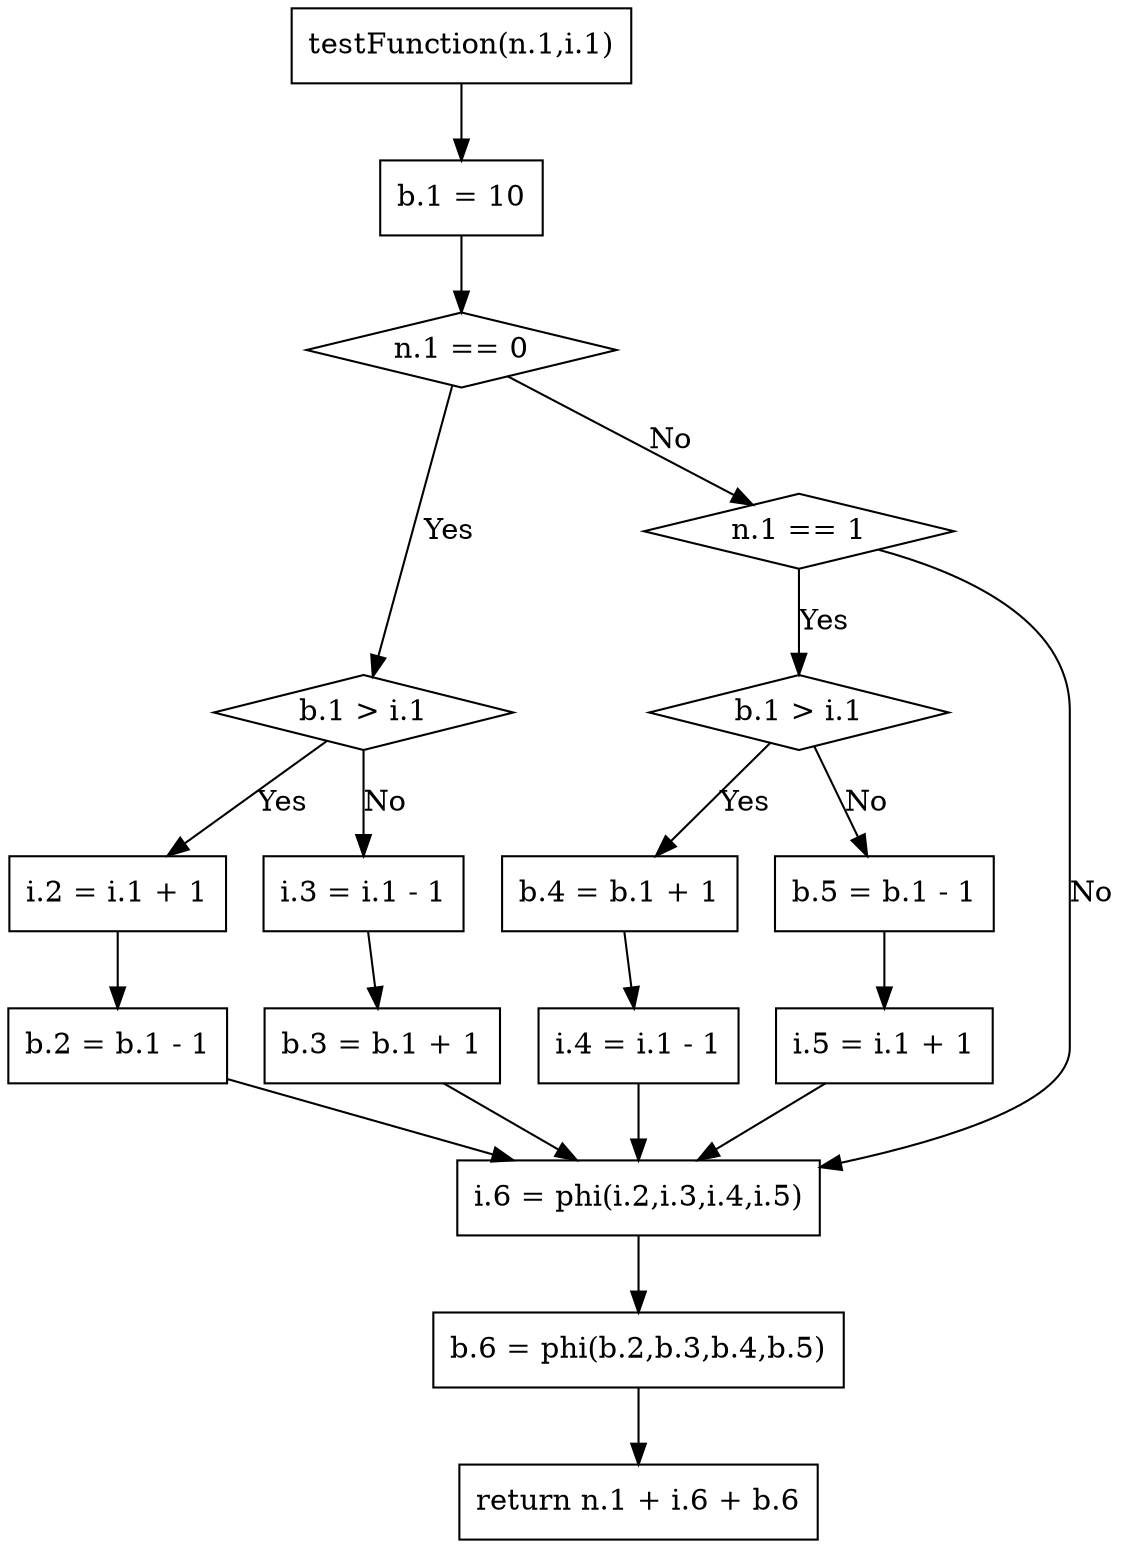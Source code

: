 digraph "gr" {
"1" ["label"="testFunction(n.1,i.1)","shape"="box"]
"2" ["label"="b.1 = 10","shape"="box"]
"3" ["label"="n.1 == 0","shape"="diamond"]
"4" ["label"="b.1 > i.1","shape"="diamond"]
"5" ["label"="i.2 = i.1 + 1","shape"="box"]
"6" ["label"="b.2 = b.1 - 1","shape"="box"]
"7" ["label"="i.3 = i.1 - 1","shape"="box"]
"8" ["label"="b.3 = b.1 + 1","shape"="box"]
"9" ["label"="n.1 == 1","shape"="diamond"]
"10" ["label"="b.1 > i.1","shape"="diamond"]
"11" ["label"="b.4 = b.1 + 1","shape"="box"]
"12" ["label"="i.4 = i.1 - 1","shape"="box"]
"13" ["label"="b.5 = b.1 - 1","shape"="box"]
"14" ["label"="i.5 = i.1 + 1","shape"="box"]
"15" ["label"="i.6 = phi(i.2,i.3,i.4,i.5)","shape"="box"]
"16" ["label"="b.6 = phi(b.2,b.3,b.4,b.5)","shape"="box"]
"17" ["label"="return n.1 + i.6 + b.6","shape"="box"]
"1" -> "2" ["label"=""]
"2" -> "3" ["label"=""]
"3" -> "4" ["label"="Yes"]
"3" -> "9" ["label"="No"]
"4" -> "5" ["label"="Yes"]
"4" -> "7" ["label"="No"]
"5" -> "6" ["label"=""]
"6" -> "15" ["label"=""]
"7" -> "8" ["label"=""]
"8" -> "15" ["label"=""]
"9" -> "10" ["label"="Yes"]
"9" -> "15" ["label"="No"]
"10" -> "11" ["label"="Yes"]
"10" -> "13" ["label"="No"]
"11" -> "12" ["label"=""]
"12" -> "15" ["label"=""]
"13" -> "14" ["label"=""]
"14" -> "15" ["label"=""]
"15" -> "16" ["label"=""]
"16" -> "17" ["label"=""]
}